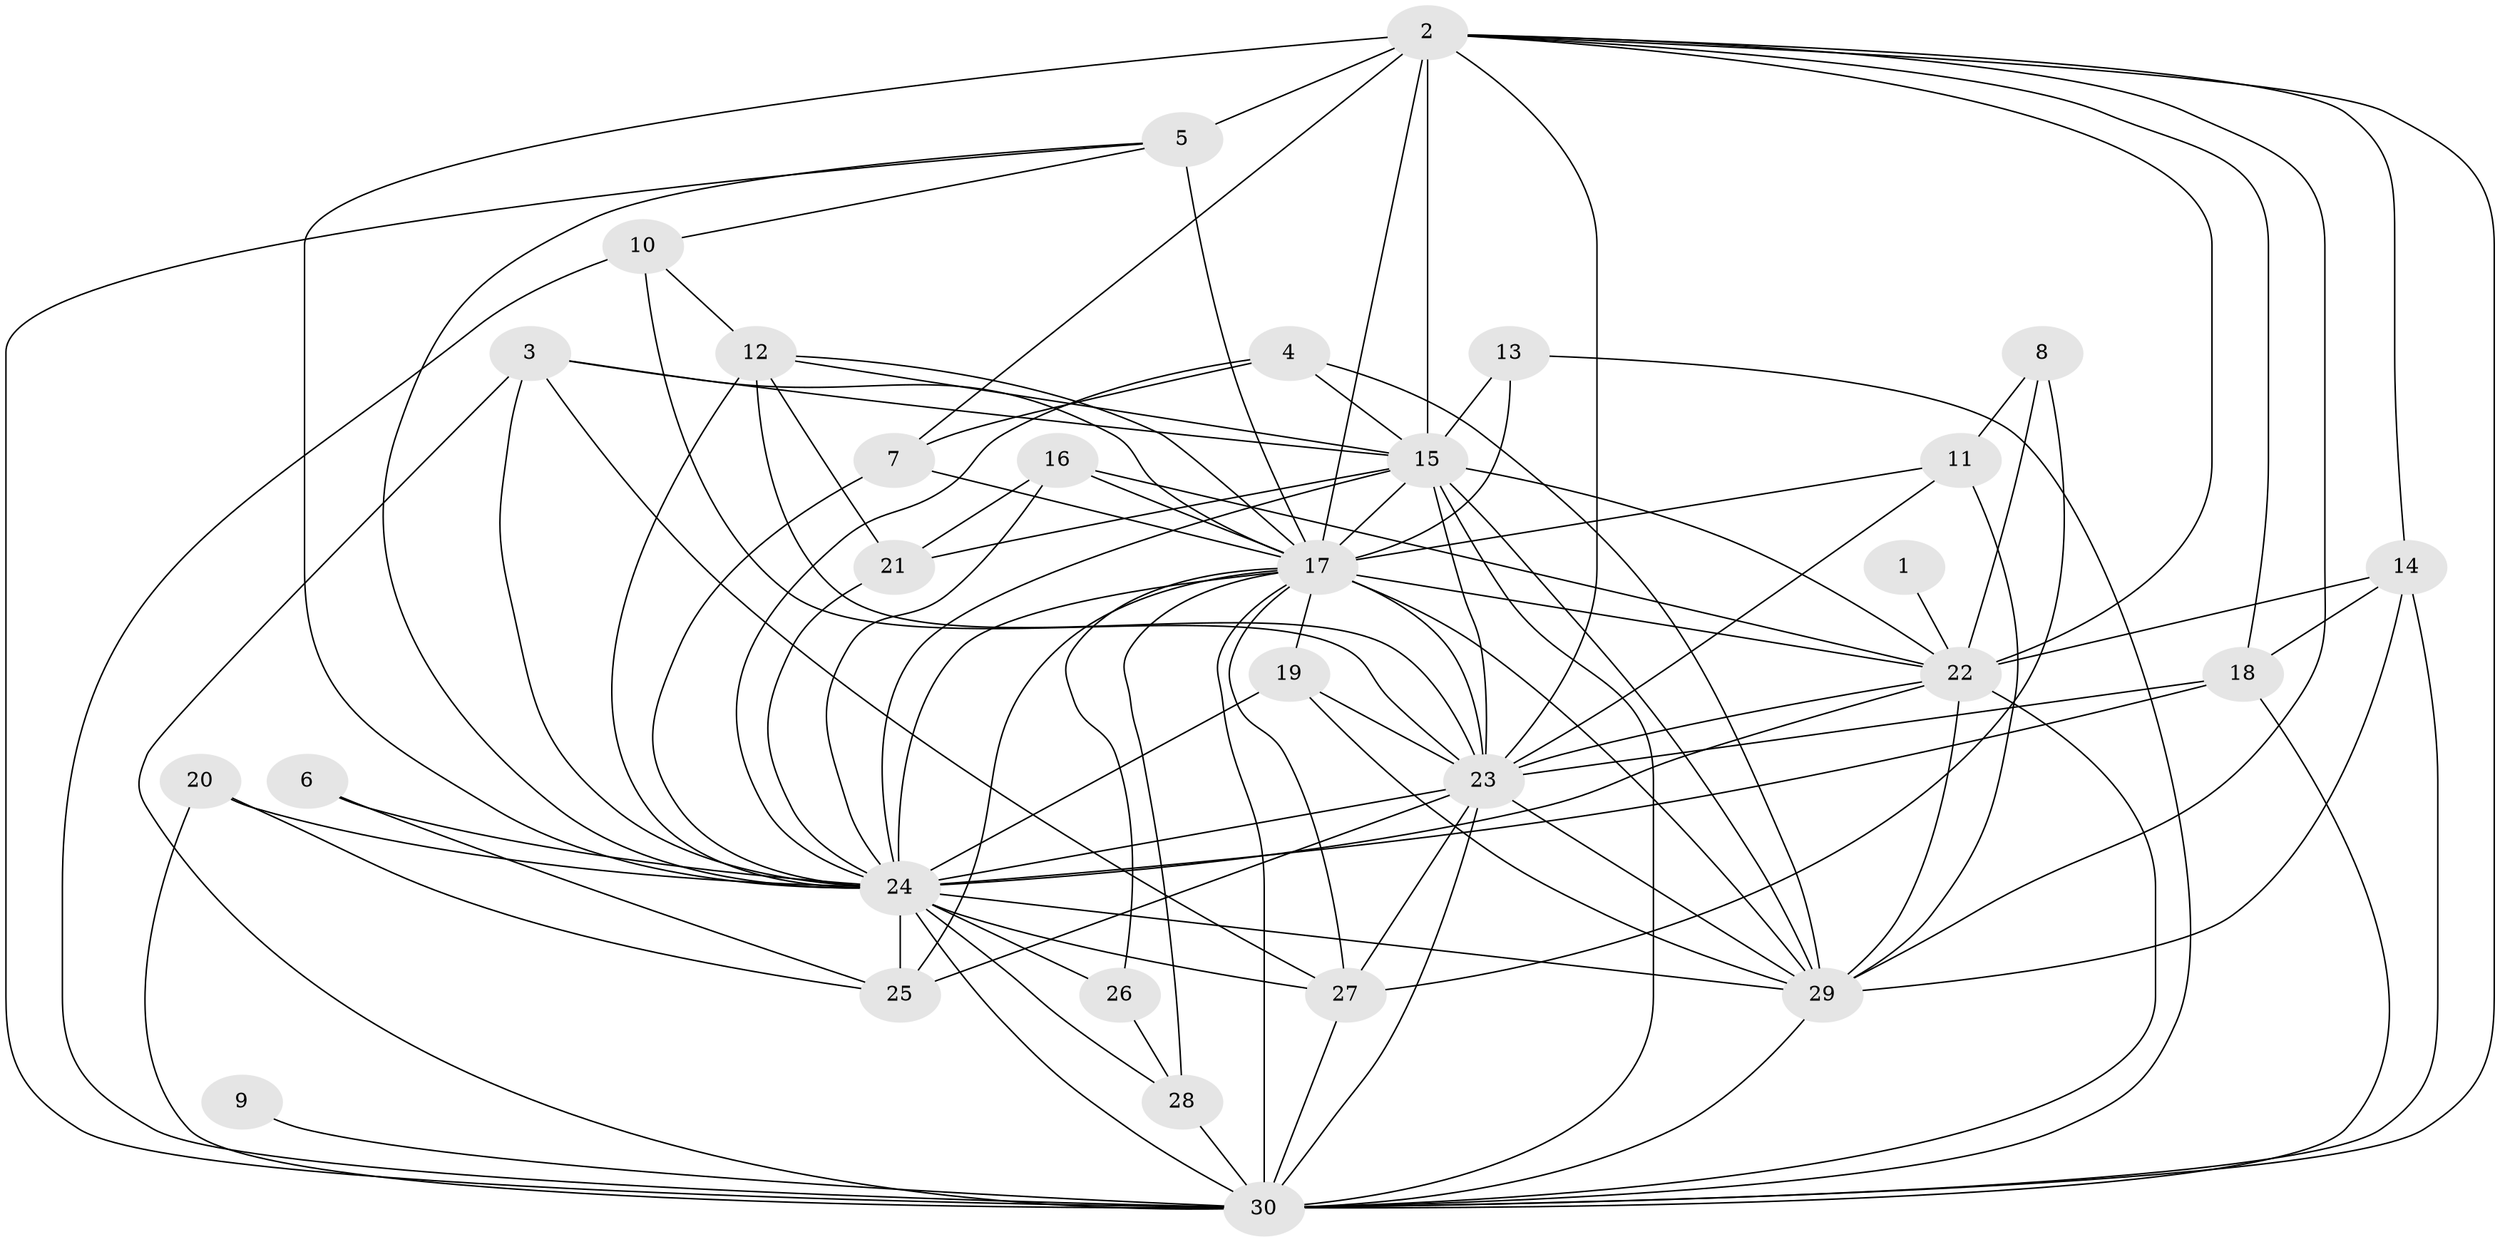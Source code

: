 // original degree distribution, {17: 0.01020408163265306, 23: 0.01020408163265306, 25: 0.01020408163265306, 16: 0.02040816326530612, 19: 0.01020408163265306, 20: 0.02040816326530612, 26: 0.02040816326530612, 2: 0.5408163265306123, 4: 0.1326530612244898, 6: 0.02040816326530612, 5: 0.02040816326530612, 3: 0.1836734693877551}
// Generated by graph-tools (version 1.1) at 2025/36/03/04/25 23:36:17]
// undirected, 30 vertices, 101 edges
graph export_dot {
  node [color=gray90,style=filled];
  1;
  2;
  3;
  4;
  5;
  6;
  7;
  8;
  9;
  10;
  11;
  12;
  13;
  14;
  15;
  16;
  17;
  18;
  19;
  20;
  21;
  22;
  23;
  24;
  25;
  26;
  27;
  28;
  29;
  30;
  1 -- 22 [weight=1.0];
  2 -- 5 [weight=1.0];
  2 -- 7 [weight=1.0];
  2 -- 14 [weight=1.0];
  2 -- 15 [weight=2.0];
  2 -- 17 [weight=3.0];
  2 -- 18 [weight=1.0];
  2 -- 22 [weight=1.0];
  2 -- 23 [weight=1.0];
  2 -- 24 [weight=2.0];
  2 -- 29 [weight=2.0];
  2 -- 30 [weight=1.0];
  3 -- 15 [weight=1.0];
  3 -- 17 [weight=1.0];
  3 -- 24 [weight=1.0];
  3 -- 27 [weight=1.0];
  3 -- 30 [weight=1.0];
  4 -- 7 [weight=1.0];
  4 -- 15 [weight=1.0];
  4 -- 24 [weight=1.0];
  4 -- 29 [weight=1.0];
  5 -- 10 [weight=1.0];
  5 -- 17 [weight=3.0];
  5 -- 24 [weight=1.0];
  5 -- 30 [weight=1.0];
  6 -- 24 [weight=1.0];
  6 -- 25 [weight=1.0];
  7 -- 17 [weight=1.0];
  7 -- 24 [weight=1.0];
  8 -- 11 [weight=1.0];
  8 -- 22 [weight=1.0];
  8 -- 27 [weight=1.0];
  9 -- 30 [weight=1.0];
  10 -- 12 [weight=1.0];
  10 -- 23 [weight=2.0];
  10 -- 30 [weight=1.0];
  11 -- 17 [weight=1.0];
  11 -- 23 [weight=1.0];
  11 -- 29 [weight=2.0];
  12 -- 15 [weight=1.0];
  12 -- 17 [weight=1.0];
  12 -- 21 [weight=1.0];
  12 -- 23 [weight=2.0];
  12 -- 24 [weight=1.0];
  13 -- 15 [weight=1.0];
  13 -- 17 [weight=1.0];
  13 -- 30 [weight=1.0];
  14 -- 18 [weight=1.0];
  14 -- 22 [weight=1.0];
  14 -- 29 [weight=1.0];
  14 -- 30 [weight=1.0];
  15 -- 17 [weight=6.0];
  15 -- 21 [weight=1.0];
  15 -- 22 [weight=1.0];
  15 -- 23 [weight=1.0];
  15 -- 24 [weight=3.0];
  15 -- 29 [weight=1.0];
  15 -- 30 [weight=1.0];
  16 -- 17 [weight=1.0];
  16 -- 21 [weight=1.0];
  16 -- 22 [weight=1.0];
  16 -- 24 [weight=2.0];
  17 -- 19 [weight=1.0];
  17 -- 22 [weight=2.0];
  17 -- 23 [weight=3.0];
  17 -- 24 [weight=4.0];
  17 -- 25 [weight=1.0];
  17 -- 26 [weight=1.0];
  17 -- 27 [weight=1.0];
  17 -- 28 [weight=1.0];
  17 -- 29 [weight=3.0];
  17 -- 30 [weight=3.0];
  18 -- 23 [weight=1.0];
  18 -- 24 [weight=1.0];
  18 -- 30 [weight=1.0];
  19 -- 23 [weight=1.0];
  19 -- 24 [weight=1.0];
  19 -- 29 [weight=1.0];
  20 -- 24 [weight=1.0];
  20 -- 25 [weight=1.0];
  20 -- 30 [weight=1.0];
  21 -- 24 [weight=2.0];
  22 -- 23 [weight=1.0];
  22 -- 24 [weight=3.0];
  22 -- 29 [weight=3.0];
  22 -- 30 [weight=1.0];
  23 -- 24 [weight=2.0];
  23 -- 25 [weight=3.0];
  23 -- 27 [weight=1.0];
  23 -- 29 [weight=1.0];
  23 -- 30 [weight=3.0];
  24 -- 25 [weight=1.0];
  24 -- 26 [weight=2.0];
  24 -- 27 [weight=1.0];
  24 -- 28 [weight=1.0];
  24 -- 29 [weight=3.0];
  24 -- 30 [weight=2.0];
  26 -- 28 [weight=1.0];
  27 -- 30 [weight=1.0];
  28 -- 30 [weight=4.0];
  29 -- 30 [weight=1.0];
}
